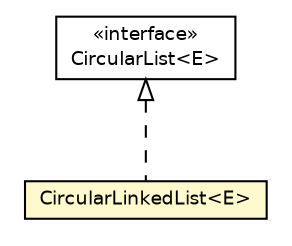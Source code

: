 #!/usr/local/bin/dot
#
# Class diagram 
# Generated by UMLGraph version R5_6-24-gf6e263 (http://www.umlgraph.org/)
#

digraph G {
	edge [fontname="Helvetica",fontsize=10,labelfontname="Helvetica",labelfontsize=10];
	node [fontname="Helvetica",fontsize=10,shape=plaintext];
	nodesep=0.25;
	ranksep=0.5;
	// com.rockhoppertech.collections.CircularList<E>
	c3699 [label=<<table title="com.rockhoppertech.collections.CircularList" border="0" cellborder="1" cellspacing="0" cellpadding="2" port="p" href="./CircularList.html">
		<tr><td><table border="0" cellspacing="0" cellpadding="1">
<tr><td align="center" balign="center"> &#171;interface&#187; </td></tr>
<tr><td align="center" balign="center"> CircularList&lt;E&gt; </td></tr>
		</table></td></tr>
		</table>>, URL="./CircularList.html", fontname="Helvetica", fontcolor="black", fontsize=9.0];
	// com.rockhoppertech.collections.CircularLinkedList<E>
	c3700 [label=<<table title="com.rockhoppertech.collections.CircularLinkedList" border="0" cellborder="1" cellspacing="0" cellpadding="2" port="p" bgcolor="lemonChiffon" href="./CircularLinkedList.html">
		<tr><td><table border="0" cellspacing="0" cellpadding="1">
<tr><td align="center" balign="center"> CircularLinkedList&lt;E&gt; </td></tr>
		</table></td></tr>
		</table>>, URL="./CircularLinkedList.html", fontname="Helvetica", fontcolor="black", fontsize=9.0];
	//com.rockhoppertech.collections.CircularLinkedList<E> implements com.rockhoppertech.collections.CircularList<E>
	c3699:p -> c3700:p [dir=back,arrowtail=empty,style=dashed];
}

